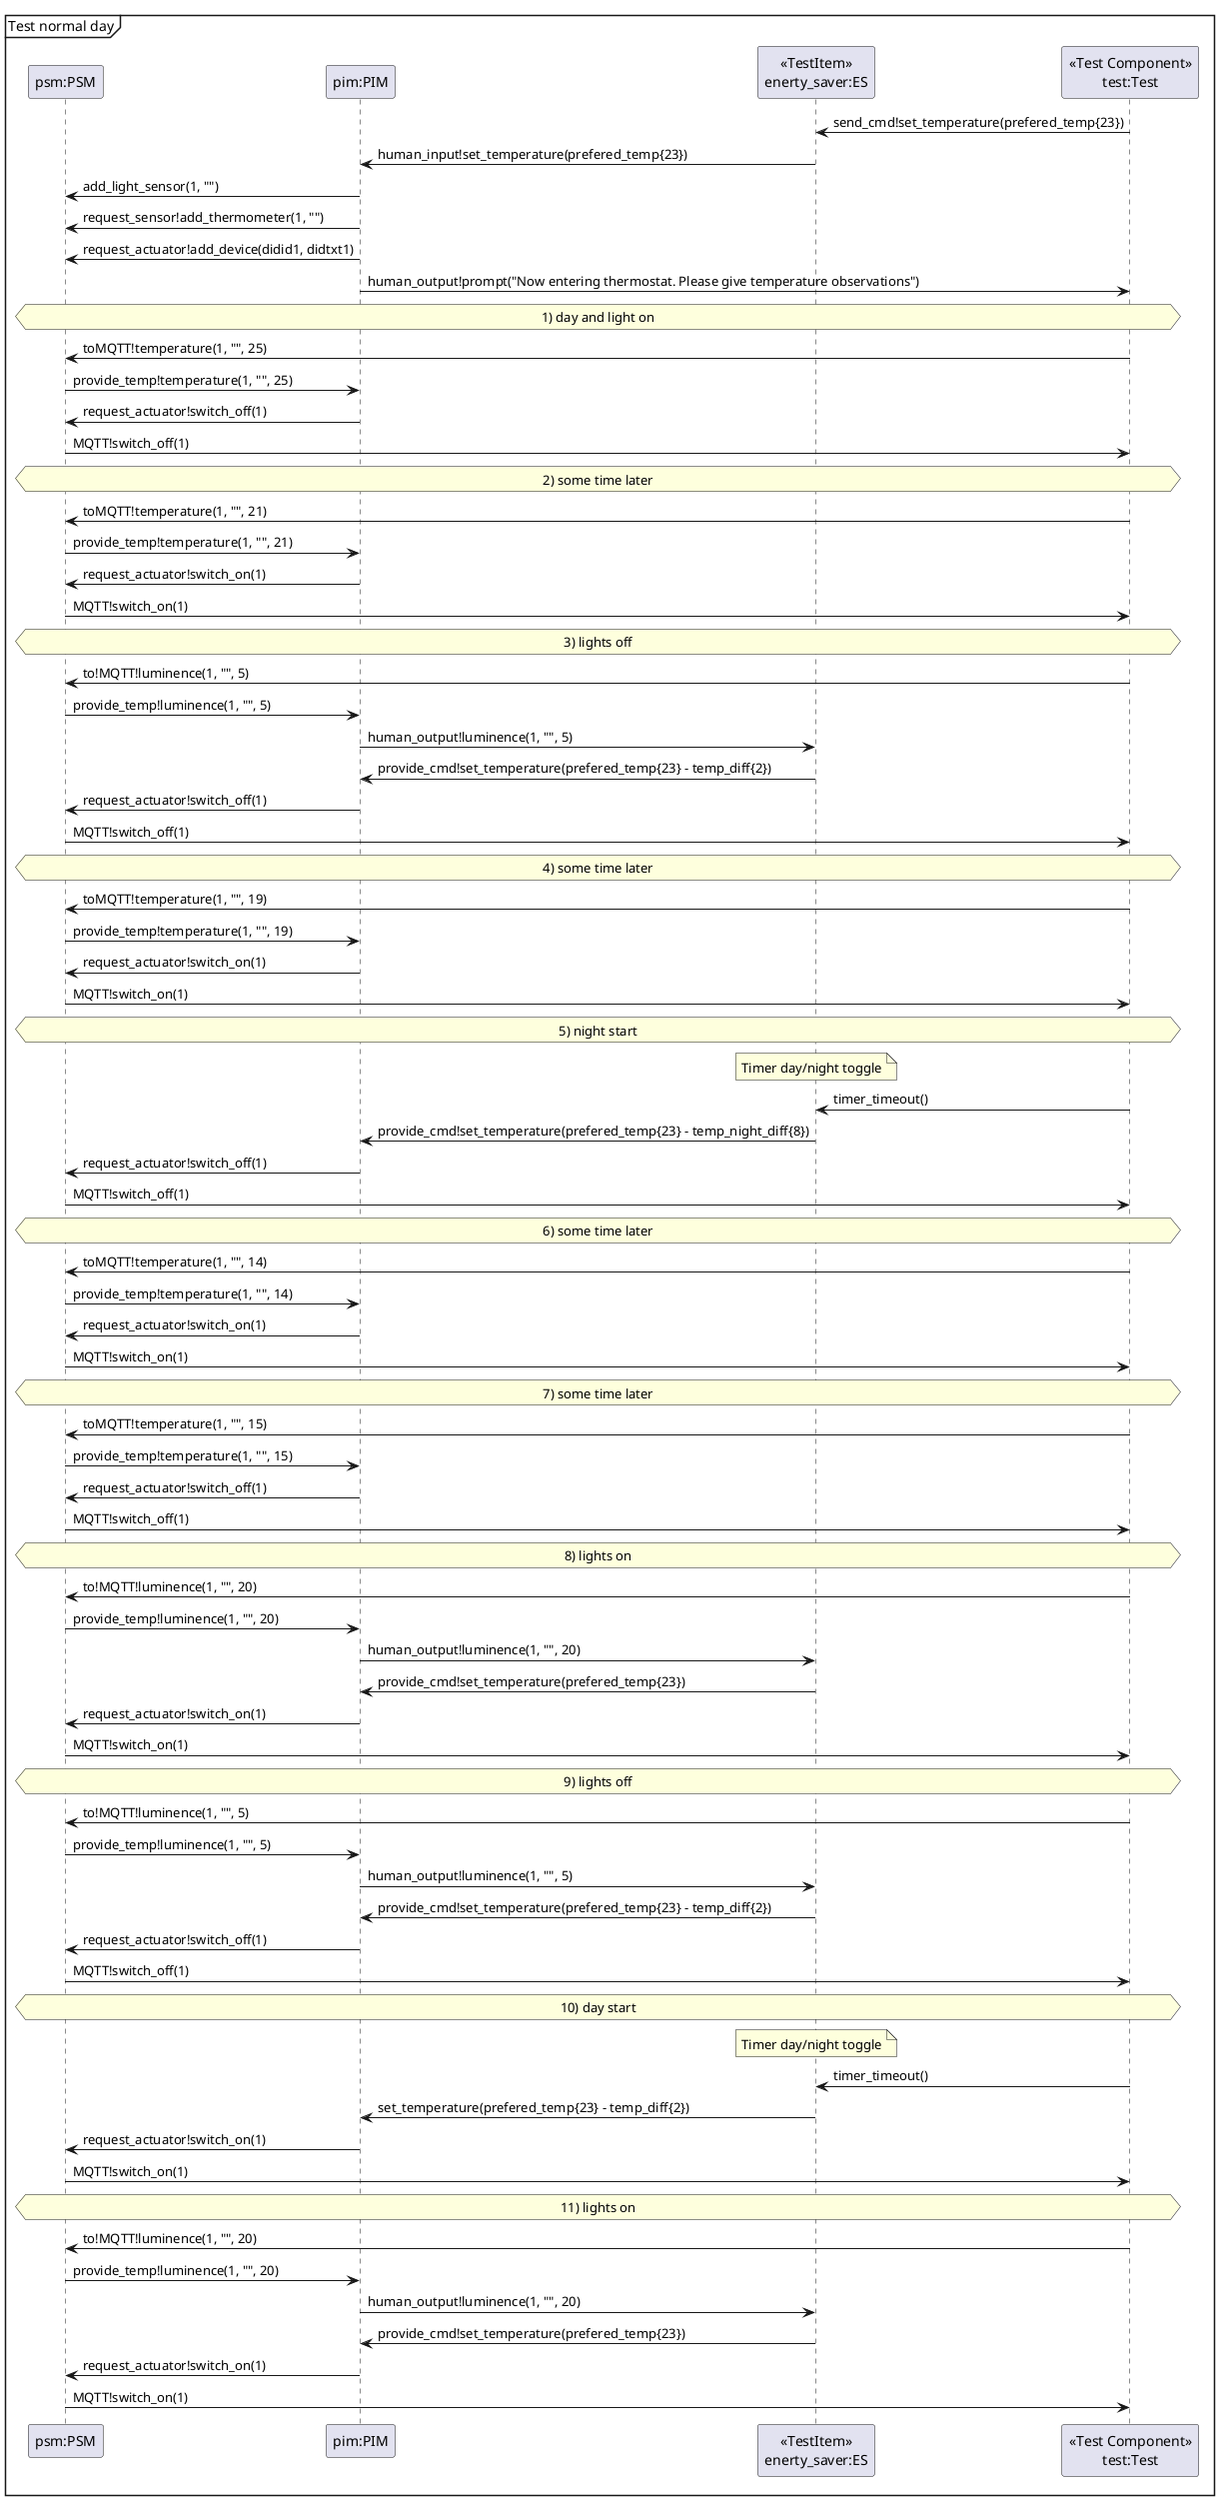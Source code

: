 @startuml sequense diagram
mainframe Test normal day

participant "psm:PSM" as psm
participant "pim:PIM" as pim
participant "«TestItem»\nenerty_saver:ES" as es
participant "«Test Component»\ntest:Test" as test

'Set preferred temp
es <- test: send_cmd!set_temperature(prefered_temp{23})
pim <- es: human_input!set_temperature(prefered_temp{23})

psm <- pim: add_light_sensor(1, "")

psm <- pim: request_sensor!add_thermometer(1, "")
psm <- pim: request_actuator!add_device(didid1, didtxt1)

pim -> test: human_output!prompt("Now entering thermostat. Please give temperature observations")

hnote across: 1) day and light on
'setup compleat

test -> psm: toMQTT!temperature(1, "", 25)
psm -> pim: provide_temp!temperature(1, "", 25)

psm <- pim: request_actuator!switch_off(1)
test <- psm: MQTT!switch_off(1)

/'---divider---'/

hnote across: 2) some time later

test -> psm: toMQTT!temperature(1, "", 21)
psm -> pim: provide_temp!temperature(1, "", 21)

psm <- pim: request_actuator!switch_on(1)
test <- psm: MQTT!switch_on(1)

/'---divider---'/

hnote across: 3) lights off

test -> psm: to!MQTT!luminence(1, "", 5)
psm -> pim: provide_temp!luminence(1, "", 5)
pim -> es: human_output!luminence(1, "", 5)

pim <- es: provide_cmd!set_temperature(prefered_temp{23} - temp_diff{2})

psm <- pim: request_actuator!switch_off(1)
test <- psm: MQTT!switch_off(1)

/'---divider---'/

hnote across: 4) some time later

test -> psm: toMQTT!temperature(1, "", 19)
psm -> pim: provide_temp!temperature(1, "", 19)

psm <- pim: request_actuator!switch_on(1)
test <- psm: MQTT!switch_on(1)

/'---divider---'/

hnote across: 5) night start
note over es: Timer day/night toggle
es <- test: timer_timeout()

pim <- es: provide_cmd!set_temperature(prefered_temp{23} - temp_night_diff{8})

psm <- pim: request_actuator!switch_off(1)
test <- psm: MQTT!switch_off(1)

/'---divider---'/

hnote across: 6) some time later

test -> psm: toMQTT!temperature(1, "", 14)
psm -> pim: provide_temp!temperature(1, "", 14)

psm <- pim: request_actuator!switch_on(1)
test <- psm: MQTT!switch_on(1)

/'---divider---'/

hnote across: 7) some time later

test -> psm: toMQTT!temperature(1, "", 15)
psm -> pim: provide_temp!temperature(1, "", 15)

psm <- pim: request_actuator!switch_off(1)
test <- psm: MQTT!switch_off(1)

/'---divider---'/

hnote across: 8) lights on

test -> psm: to!MQTT!luminence(1, "", 20)
psm -> pim: provide_temp!luminence(1, "", 20)
pim -> es: human_output!luminence(1, "", 20)

pim <- es: provide_cmd!set_temperature(prefered_temp{23})

psm <- pim: request_actuator!switch_on(1)
test <- psm: MQTT!switch_on(1)

/'---divider---'/

hnote across: 9) lights off

test -> psm: to!MQTT!luminence(1, "", 5)
psm -> pim: provide_temp!luminence(1, "", 5)
pim -> es: human_output!luminence(1, "", 5)

pim <- es: provide_cmd!set_temperature(prefered_temp{23} - temp_diff{2})

psm <- pim: request_actuator!switch_off(1)
test <- psm: MQTT!switch_off(1)

/'---divider---'/

hnote across: 10) day start
note over es: Timer day/night toggle

es <- test: timer_timeout()

pim <- es: set_temperature(prefered_temp{23} - temp_diff{2})

psm <- pim: request_actuator!switch_on(1)
test <- psm: MQTT!switch_on(1)

/'---divider---'/

hnote across: 11) lights on

test -> psm: to!MQTT!luminence(1, "", 20)
psm -> pim: provide_temp!luminence(1, "", 20)
pim -> es: human_output!luminence(1, "", 20)

pim <- es: provide_cmd!set_temperature(prefered_temp{23})

psm <- pim: request_actuator!switch_on(1)
test <- psm: MQTT!switch_on(1)

@enduml
